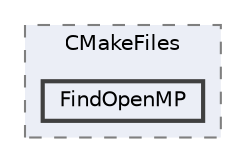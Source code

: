 digraph "build/CMakeFiles/FindOpenMP"
{
 // LATEX_PDF_SIZE
  bgcolor="transparent";
  edge [fontname=Helvetica,fontsize=10,labelfontname=Helvetica,labelfontsize=10];
  node [fontname=Helvetica,fontsize=10,shape=box,height=0.2,width=0.4];
  compound=true
  subgraph clusterdir_63772b626f2709090f0bdca0f40827b4 {
    graph [ bgcolor="#ebeef6", pencolor="grey50", label="CMakeFiles", fontname=Helvetica,fontsize=10 style="filled,dashed", URL="dir_63772b626f2709090f0bdca0f40827b4.html",tooltip=""]
  dir_1a8fbe3b70e24437140b39d6e1d95383 [label="FindOpenMP", fillcolor="#ebeef6", color="grey25", style="filled,bold", URL="dir_1a8fbe3b70e24437140b39d6e1d95383.html",tooltip=""];
  }
}
